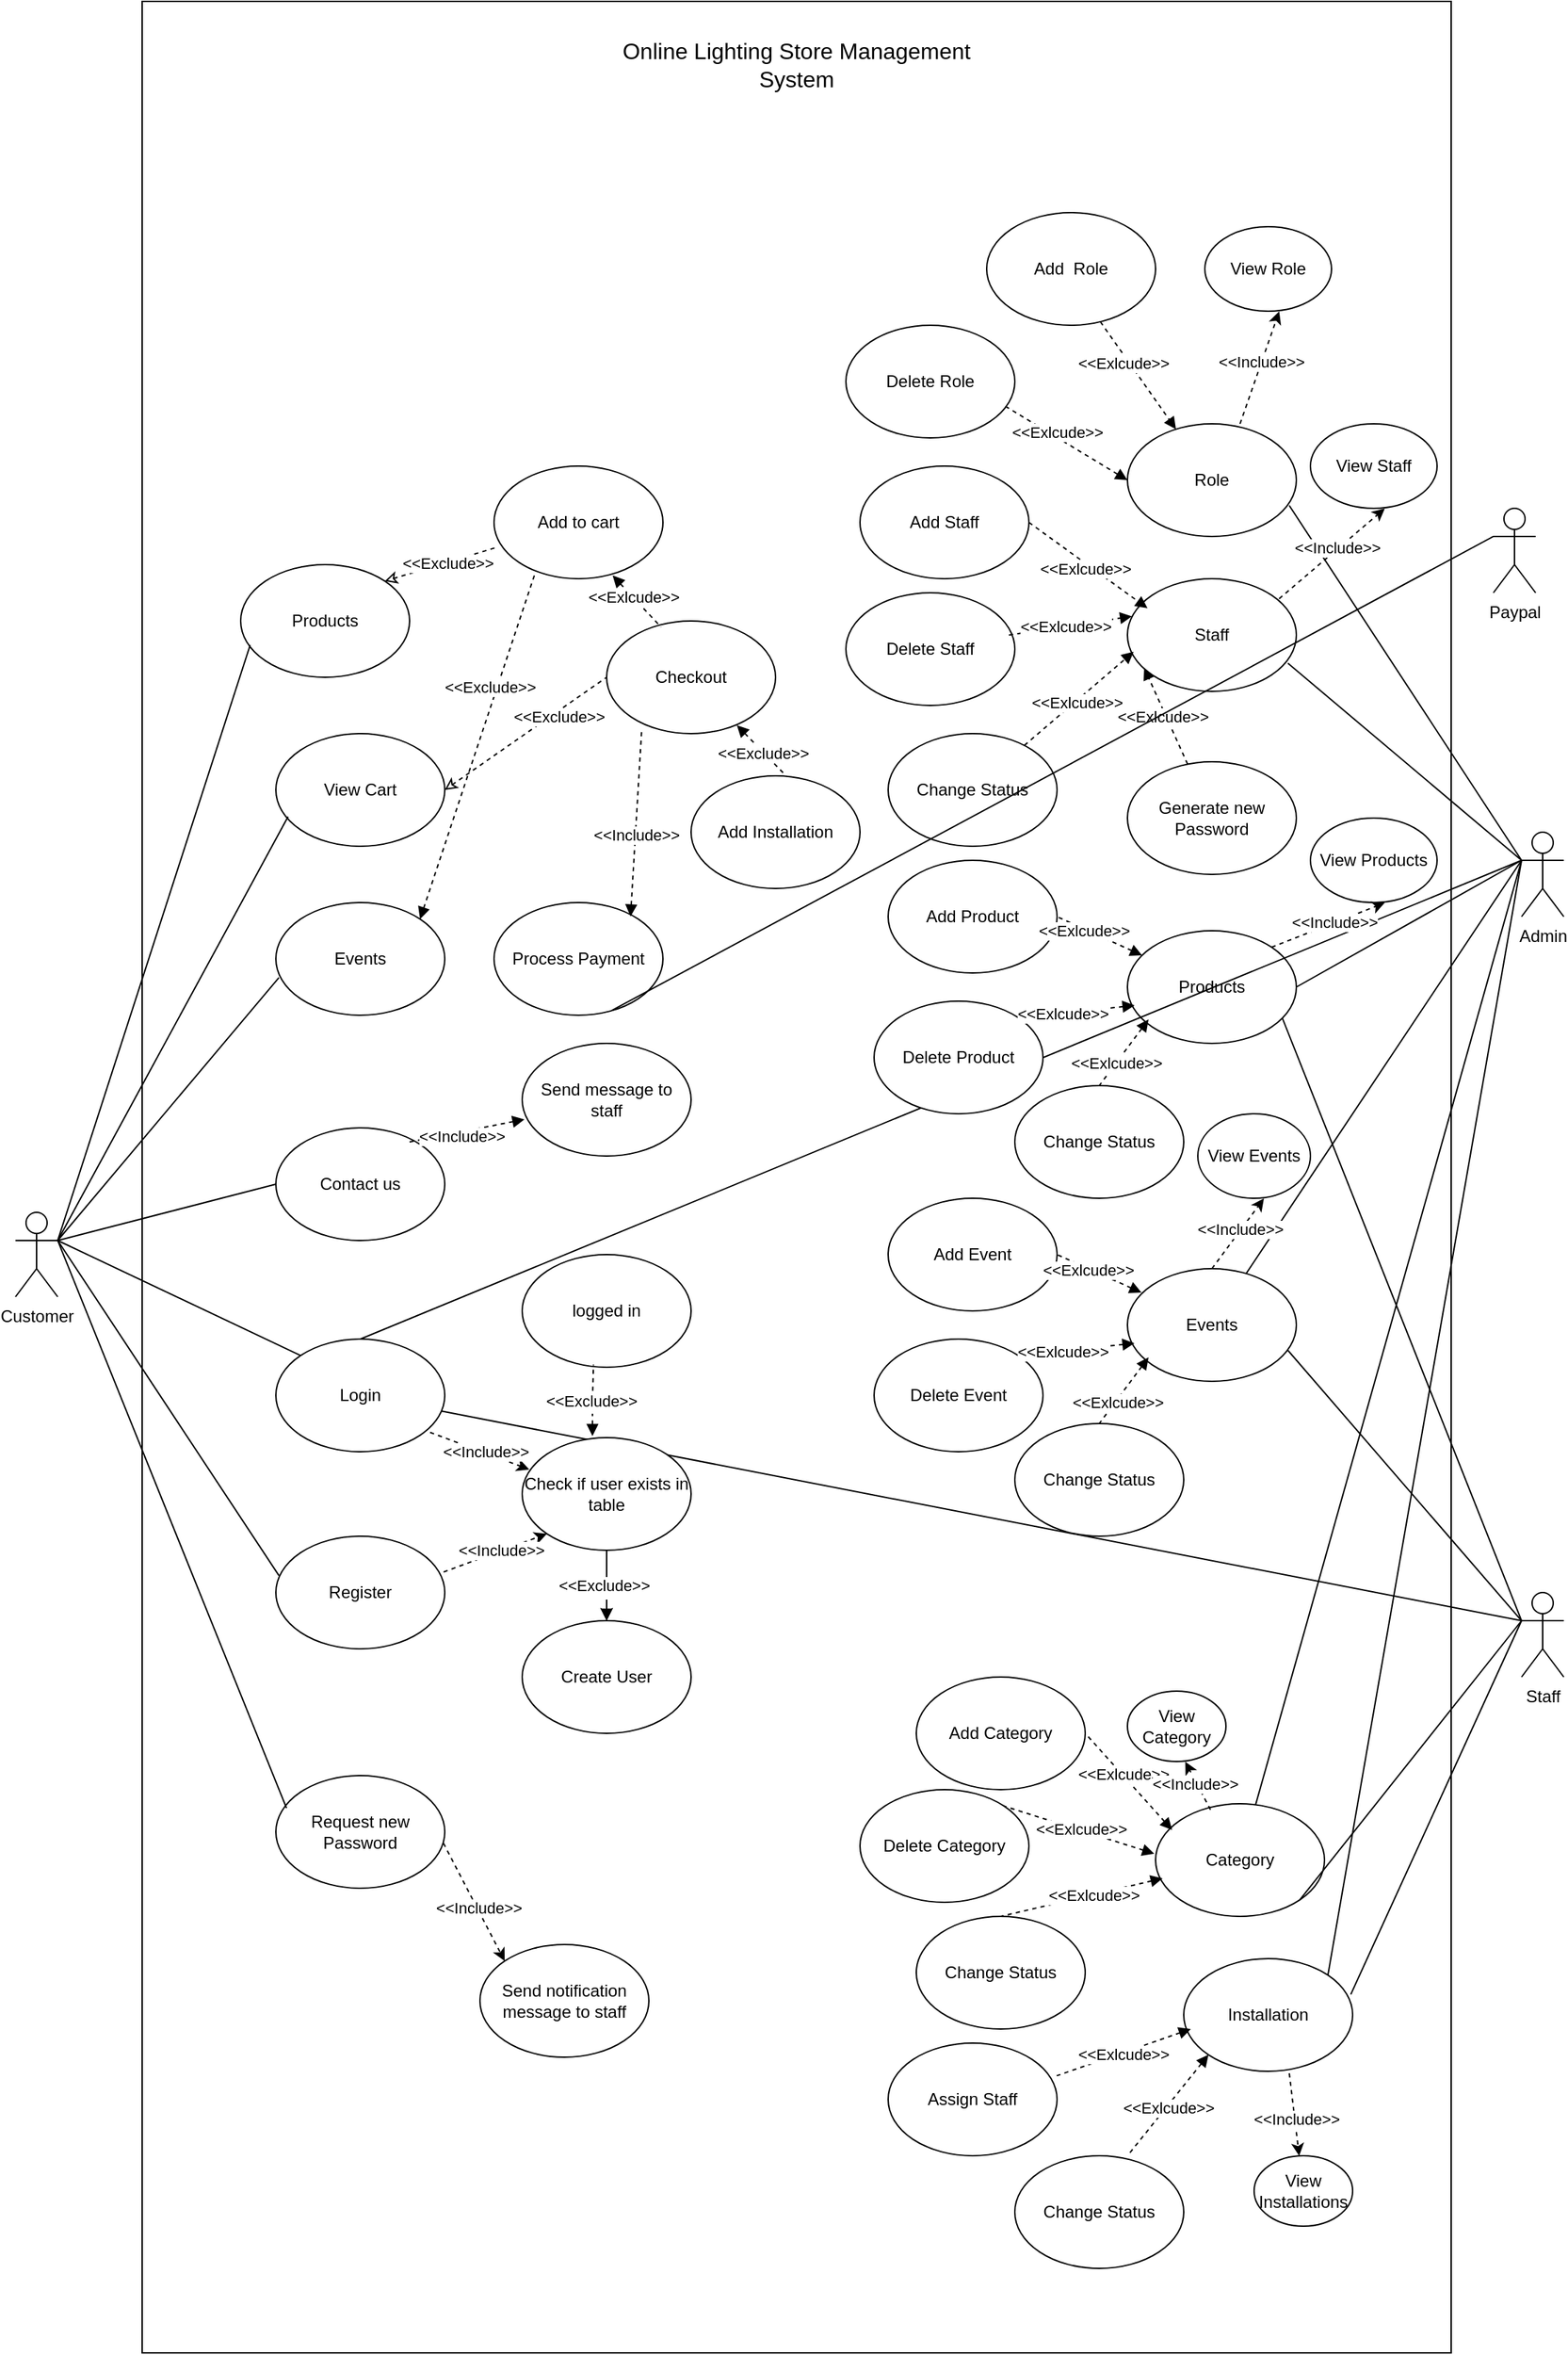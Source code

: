 <mxfile version="26.0.9">
  <diagram name="Page-1" id="SfjmtHaOC9qWCrIl46TG">
    <mxGraphModel dx="1114" dy="1756" grid="1" gridSize="10" guides="1" tooltips="1" connect="1" arrows="1" fold="1" page="1" pageScale="1" pageWidth="850" pageHeight="1100" math="0" shadow="0">
      <root>
        <mxCell id="0" />
        <mxCell id="1" parent="0" />
        <mxCell id="EaQIPjLnnVBoS1trzQhL-91" value="" style="rounded=0;whiteSpace=wrap;html=1;" parent="1" vertex="1">
          <mxGeometry x="210" y="-630" width="930" height="1670" as="geometry" />
        </mxCell>
        <mxCell id="EaQIPjLnnVBoS1trzQhL-1" value="Customer" style="shape=umlActor;verticalLabelPosition=bottom;verticalAlign=top;html=1;outlineConnect=0;" parent="1" vertex="1">
          <mxGeometry x="120" y="230" width="30" height="60" as="geometry" />
        </mxCell>
        <mxCell id="EaQIPjLnnVBoS1trzQhL-4" value="Admin" style="shape=umlActor;verticalLabelPosition=bottom;verticalAlign=top;html=1;outlineConnect=0;" parent="1" vertex="1">
          <mxGeometry x="1190" y="-40" width="30" height="60" as="geometry" />
        </mxCell>
        <mxCell id="EaQIPjLnnVBoS1trzQhL-5" value="Staff" style="shape=umlActor;verticalLabelPosition=bottom;verticalAlign=top;html=1;outlineConnect=0;" parent="1" vertex="1">
          <mxGeometry x="1190" y="500" width="30" height="60" as="geometry" />
        </mxCell>
        <mxCell id="EaQIPjLnnVBoS1trzQhL-6" value="Products" style="ellipse;whiteSpace=wrap;html=1;" parent="1" vertex="1">
          <mxGeometry x="280" y="-230" width="120" height="80" as="geometry" />
        </mxCell>
        <mxCell id="EaQIPjLnnVBoS1trzQhL-7" value="Events" style="ellipse;whiteSpace=wrap;html=1;" parent="1" vertex="1">
          <mxGeometry x="305" y="10" width="120" height="80" as="geometry" />
        </mxCell>
        <mxCell id="EaQIPjLnnVBoS1trzQhL-8" value="Contact us" style="ellipse;whiteSpace=wrap;html=1;" parent="1" vertex="1">
          <mxGeometry x="305" y="170" width="120" height="80" as="geometry" />
        </mxCell>
        <mxCell id="EaQIPjLnnVBoS1trzQhL-9" value="Login" style="ellipse;whiteSpace=wrap;html=1;" parent="1" vertex="1">
          <mxGeometry x="305" y="320" width="120" height="80" as="geometry" />
        </mxCell>
        <mxCell id="EaQIPjLnnVBoS1trzQhL-10" value="Register" style="ellipse;whiteSpace=wrap;html=1;" parent="1" vertex="1">
          <mxGeometry x="305" y="460" width="120" height="80" as="geometry" />
        </mxCell>
        <mxCell id="EaQIPjLnnVBoS1trzQhL-11" value="Request new Password" style="ellipse;whiteSpace=wrap;html=1;" parent="1" vertex="1">
          <mxGeometry x="305" y="630" width="120" height="80" as="geometry" />
        </mxCell>
        <mxCell id="EaQIPjLnnVBoS1trzQhL-13" value="" style="endArrow=none;html=1;rounded=0;entryX=0.056;entryY=0.714;entryDx=0;entryDy=0;entryPerimeter=0;startFill=0;" parent="1" target="EaQIPjLnnVBoS1trzQhL-6" edge="1">
          <mxGeometry width="50" height="50" relative="1" as="geometry">
            <mxPoint x="150" y="250" as="sourcePoint" />
            <mxPoint x="200" y="200" as="targetPoint" />
          </mxGeometry>
        </mxCell>
        <mxCell id="EaQIPjLnnVBoS1trzQhL-14" value="" style="endArrow=none;html=1;rounded=0;entryX=0.018;entryY=0.666;entryDx=0;entryDy=0;entryPerimeter=0;startFill=0;" parent="1" target="EaQIPjLnnVBoS1trzQhL-7" edge="1">
          <mxGeometry width="50" height="50" relative="1" as="geometry">
            <mxPoint x="150" y="250" as="sourcePoint" />
            <mxPoint x="307" y="47" as="targetPoint" />
          </mxGeometry>
        </mxCell>
        <mxCell id="EaQIPjLnnVBoS1trzQhL-15" value="" style="endArrow=none;html=1;rounded=0;entryX=0;entryY=0.5;entryDx=0;entryDy=0;startFill=0;" parent="1" target="EaQIPjLnnVBoS1trzQhL-8" edge="1">
          <mxGeometry width="50" height="50" relative="1" as="geometry">
            <mxPoint x="150" y="250" as="sourcePoint" />
            <mxPoint x="302" y="153" as="targetPoint" />
          </mxGeometry>
        </mxCell>
        <mxCell id="EaQIPjLnnVBoS1trzQhL-16" value="" style="endArrow=none;html=1;rounded=0;entryX=0;entryY=0;entryDx=0;entryDy=0;startFill=0;" parent="1" target="EaQIPjLnnVBoS1trzQhL-9" edge="1">
          <mxGeometry width="50" height="50" relative="1" as="geometry">
            <mxPoint x="150" y="250" as="sourcePoint" />
            <mxPoint x="300" y="250" as="targetPoint" />
          </mxGeometry>
        </mxCell>
        <mxCell id="EaQIPjLnnVBoS1trzQhL-17" value="" style="endArrow=none;html=1;rounded=0;entryX=0.018;entryY=0.349;entryDx=0;entryDy=0;startFill=0;entryPerimeter=0;" parent="1" target="EaQIPjLnnVBoS1trzQhL-10" edge="1">
          <mxGeometry width="50" height="50" relative="1" as="geometry">
            <mxPoint x="150" y="250" as="sourcePoint" />
            <mxPoint x="318" y="332" as="targetPoint" />
          </mxGeometry>
        </mxCell>
        <mxCell id="EaQIPjLnnVBoS1trzQhL-18" value="" style="endArrow=none;html=1;rounded=0;entryX=0.063;entryY=0.289;entryDx=0;entryDy=0;startFill=0;entryPerimeter=0;exitX=1;exitY=0.333;exitDx=0;exitDy=0;exitPerimeter=0;" parent="1" source="EaQIPjLnnVBoS1trzQhL-1" target="EaQIPjLnnVBoS1trzQhL-11" edge="1">
          <mxGeometry width="50" height="50" relative="1" as="geometry">
            <mxPoint x="160" y="260" as="sourcePoint" />
            <mxPoint x="302" y="458" as="targetPoint" />
          </mxGeometry>
        </mxCell>
        <mxCell id="EaQIPjLnnVBoS1trzQhL-19" value="Events" style="ellipse;whiteSpace=wrap;html=1;" parent="1" vertex="1">
          <mxGeometry x="910" y="270" width="120" height="80" as="geometry" />
        </mxCell>
        <mxCell id="EaQIPjLnnVBoS1trzQhL-21" value="Products" style="ellipse;whiteSpace=wrap;html=1;" parent="1" vertex="1">
          <mxGeometry x="910" y="30" width="120" height="80" as="geometry" />
        </mxCell>
        <mxCell id="EaQIPjLnnVBoS1trzQhL-23" value="Category" style="ellipse;whiteSpace=wrap;html=1;" parent="1" vertex="1">
          <mxGeometry x="930" y="650" width="120" height="80" as="geometry" />
        </mxCell>
        <mxCell id="EaQIPjLnnVBoS1trzQhL-24" value="Staff" style="ellipse;whiteSpace=wrap;html=1;" parent="1" vertex="1">
          <mxGeometry x="910" y="-220" width="120" height="80" as="geometry" />
        </mxCell>
        <mxCell id="EaQIPjLnnVBoS1trzQhL-25" value="Role" style="ellipse;whiteSpace=wrap;html=1;" parent="1" vertex="1">
          <mxGeometry x="910" y="-330" width="120" height="80" as="geometry" />
        </mxCell>
        <mxCell id="EaQIPjLnnVBoS1trzQhL-26" value="Installation" style="ellipse;whiteSpace=wrap;html=1;" parent="1" vertex="1">
          <mxGeometry x="950" y="760" width="120" height="80" as="geometry" />
        </mxCell>
        <mxCell id="EaQIPjLnnVBoS1trzQhL-28" value="" style="endArrow=none;html=1;rounded=0;exitX=0;exitY=0.333;exitDx=0;exitDy=0;exitPerimeter=0;entryX=0.989;entryY=0.318;entryDx=0;entryDy=0;entryPerimeter=0;" parent="1" source="EaQIPjLnnVBoS1trzQhL-5" target="EaQIPjLnnVBoS1trzQhL-26" edge="1">
          <mxGeometry width="50" height="50" relative="1" as="geometry">
            <mxPoint x="1170" y="500" as="sourcePoint" />
            <mxPoint x="1220" y="450" as="targetPoint" />
          </mxGeometry>
        </mxCell>
        <mxCell id="EaQIPjLnnVBoS1trzQhL-30" value="" style="endArrow=none;html=1;rounded=0;exitX=1;exitY=1;exitDx=0;exitDy=0;" parent="1" source="EaQIPjLnnVBoS1trzQhL-23" edge="1">
          <mxGeometry width="50" height="50" relative="1" as="geometry">
            <mxPoint x="1120" y="480" as="sourcePoint" />
            <mxPoint x="1190" y="520" as="targetPoint" />
          </mxGeometry>
        </mxCell>
        <mxCell id="EaQIPjLnnVBoS1trzQhL-31" value="" style="endArrow=none;html=1;rounded=0;" parent="1" source="EaQIPjLnnVBoS1trzQhL-9" edge="1">
          <mxGeometry width="50" height="50" relative="1" as="geometry">
            <mxPoint x="965.16" y="563.2" as="sourcePoint" />
            <mxPoint x="1190" y="520" as="targetPoint" />
          </mxGeometry>
        </mxCell>
        <mxCell id="EaQIPjLnnVBoS1trzQhL-32" value="" style="endArrow=none;html=1;rounded=0;exitX=0.95;exitY=0.725;exitDx=0;exitDy=0;exitPerimeter=0;" parent="1" source="EaQIPjLnnVBoS1trzQhL-19" edge="1">
          <mxGeometry width="50" height="50" relative="1" as="geometry">
            <mxPoint x="1015" y="233" as="sourcePoint" />
            <mxPoint x="1190" y="520" as="targetPoint" />
          </mxGeometry>
        </mxCell>
        <mxCell id="EaQIPjLnnVBoS1trzQhL-33" value="" style="endArrow=none;html=1;rounded=0;exitX=0.917;exitY=0.775;exitDx=0;exitDy=0;exitPerimeter=0;" parent="1" source="EaQIPjLnnVBoS1trzQhL-21" edge="1">
          <mxGeometry width="50" height="50" relative="1" as="geometry">
            <mxPoint x="1034" y="88" as="sourcePoint" />
            <mxPoint x="1190" y="520" as="targetPoint" />
          </mxGeometry>
        </mxCell>
        <mxCell id="EaQIPjLnnVBoS1trzQhL-35" value="" style="endArrow=none;html=1;rounded=0;exitX=0;exitY=0.333;exitDx=0;exitDy=0;exitPerimeter=0;entryX=0.95;entryY=0.75;entryDx=0;entryDy=0;entryPerimeter=0;" parent="1" source="EaQIPjLnnVBoS1trzQhL-4" target="EaQIPjLnnVBoS1trzQhL-24" edge="1">
          <mxGeometry width="50" height="50" relative="1" as="geometry">
            <mxPoint x="1150" y="-10" as="sourcePoint" />
            <mxPoint x="1200" y="-60" as="targetPoint" />
          </mxGeometry>
        </mxCell>
        <mxCell id="EaQIPjLnnVBoS1trzQhL-36" value="" style="endArrow=none;html=1;rounded=0;exitX=0;exitY=0.333;exitDx=0;exitDy=0;exitPerimeter=0;entryX=0.958;entryY=0.725;entryDx=0;entryDy=0;entryPerimeter=0;" parent="1" source="EaQIPjLnnVBoS1trzQhL-4" target="EaQIPjLnnVBoS1trzQhL-25" edge="1">
          <mxGeometry width="50" height="50" relative="1" as="geometry">
            <mxPoint x="1200" y="-10" as="sourcePoint" />
            <mxPoint x="1034" y="-150" as="targetPoint" />
          </mxGeometry>
        </mxCell>
        <mxCell id="EaQIPjLnnVBoS1trzQhL-37" value="" style="endArrow=none;html=1;rounded=0;entryX=1;entryY=0.5;entryDx=0;entryDy=0;" parent="1" target="EaQIPjLnnVBoS1trzQhL-21" edge="1">
          <mxGeometry width="50" height="50" relative="1" as="geometry">
            <mxPoint x="1190" y="-20" as="sourcePoint" />
            <mxPoint x="1034" y="-150" as="targetPoint" />
          </mxGeometry>
        </mxCell>
        <mxCell id="EaQIPjLnnVBoS1trzQhL-38" value="" style="endArrow=none;html=1;rounded=0;" parent="1" target="EaQIPjLnnVBoS1trzQhL-19" edge="1">
          <mxGeometry width="50" height="50" relative="1" as="geometry">
            <mxPoint x="1190" y="-20" as="sourcePoint" />
            <mxPoint x="1040" y="-60" as="targetPoint" />
          </mxGeometry>
        </mxCell>
        <mxCell id="EaQIPjLnnVBoS1trzQhL-39" value="" style="endArrow=none;html=1;rounded=0;entryX=0.5;entryY=0;entryDx=0;entryDy=0;" parent="1" target="EaQIPjLnnVBoS1trzQhL-9" edge="1">
          <mxGeometry width="50" height="50" relative="1" as="geometry">
            <mxPoint x="1190" y="-20" as="sourcePoint" />
            <mxPoint x="948.035" y="491.85" as="targetPoint" />
          </mxGeometry>
        </mxCell>
        <mxCell id="EaQIPjLnnVBoS1trzQhL-40" value="" style="endArrow=none;html=1;rounded=0;exitX=0;exitY=0.333;exitDx=0;exitDy=0;exitPerimeter=0;" parent="1" source="EaQIPjLnnVBoS1trzQhL-4" target="EaQIPjLnnVBoS1trzQhL-23" edge="1">
          <mxGeometry width="50" height="50" relative="1" as="geometry">
            <mxPoint x="1200" y="-10" as="sourcePoint" />
            <mxPoint x="1014" y="167" as="targetPoint" />
          </mxGeometry>
        </mxCell>
        <mxCell id="EaQIPjLnnVBoS1trzQhL-41" value="" style="endArrow=none;html=1;rounded=0;entryX=1;entryY=0;entryDx=0;entryDy=0;" parent="1" target="EaQIPjLnnVBoS1trzQhL-26" edge="1">
          <mxGeometry width="50" height="50" relative="1" as="geometry">
            <mxPoint x="1190" y="-20" as="sourcePoint" />
            <mxPoint x="1004" y="283" as="targetPoint" />
          </mxGeometry>
        </mxCell>
        <mxCell id="EaQIPjLnnVBoS1trzQhL-42" value="View Cart" style="ellipse;whiteSpace=wrap;html=1;" parent="1" vertex="1">
          <mxGeometry x="305" y="-110" width="120" height="80" as="geometry" />
        </mxCell>
        <mxCell id="EaQIPjLnnVBoS1trzQhL-43" value="Process Payment" style="ellipse;whiteSpace=wrap;html=1;" parent="1" vertex="1">
          <mxGeometry x="460" y="10" width="120" height="80" as="geometry" />
        </mxCell>
        <mxCell id="EaQIPjLnnVBoS1trzQhL-44" value="Add to cart" style="ellipse;whiteSpace=wrap;html=1;" parent="1" vertex="1">
          <mxGeometry x="460" y="-300" width="120" height="80" as="geometry" />
        </mxCell>
        <mxCell id="EaQIPjLnnVBoS1trzQhL-46" value="" style="endArrow=none;dashed=1;html=1;rounded=0;entryX=0;entryY=0.5;entryDx=0;entryDy=0;exitX=1;exitY=0.5;exitDx=0;exitDy=0;startArrow=classic;startFill=0;" parent="1" source="EaQIPjLnnVBoS1trzQhL-42" target="EaQIPjLnnVBoS1trzQhL-85" edge="1">
          <mxGeometry width="50" height="50" relative="1" as="geometry">
            <mxPoint x="610" y="-50" as="sourcePoint" />
            <mxPoint x="660" y="-100" as="targetPoint" />
          </mxGeometry>
        </mxCell>
        <mxCell id="EaQIPjLnnVBoS1trzQhL-96" value="&amp;lt;&amp;lt;Exclude&amp;gt;&amp;gt;" style="edgeLabel;html=1;align=center;verticalAlign=middle;resizable=0;points=[];" parent="EaQIPjLnnVBoS1trzQhL-46" vertex="1" connectable="0">
          <mxGeometry x="0.374" y="-3" relative="1" as="geometry">
            <mxPoint as="offset" />
          </mxGeometry>
        </mxCell>
        <mxCell id="EaQIPjLnnVBoS1trzQhL-47" value="" style="endArrow=none;dashed=1;html=1;rounded=0;entryX=0.017;entryY=0.721;entryDx=0;entryDy=0;entryPerimeter=0;startArrow=classic;startFill=0;exitX=1;exitY=0;exitDx=0;exitDy=0;" parent="1" source="EaQIPjLnnVBoS1trzQhL-6" target="EaQIPjLnnVBoS1trzQhL-44" edge="1">
          <mxGeometry width="50" height="50" relative="1" as="geometry">
            <mxPoint x="420" y="-190.24" as="sourcePoint" />
            <mxPoint x="490" y="-190" as="targetPoint" />
          </mxGeometry>
        </mxCell>
        <mxCell id="EaQIPjLnnVBoS1trzQhL-95" value="&amp;lt;&amp;lt;Exclude&amp;gt;&amp;gt;" style="edgeLabel;html=1;align=center;verticalAlign=middle;resizable=0;points=[];" parent="EaQIPjLnnVBoS1trzQhL-47" vertex="1" connectable="0">
          <mxGeometry x="0.103" y="-1" relative="1" as="geometry">
            <mxPoint y="-1" as="offset" />
          </mxGeometry>
        </mxCell>
        <mxCell id="EaQIPjLnnVBoS1trzQhL-48" value="" style="endArrow=none;dashed=1;html=1;rounded=0;exitX=1;exitY=0;exitDx=0;exitDy=0;entryX=0.246;entryY=0.938;entryDx=0;entryDy=0;entryPerimeter=0;startArrow=block;startFill=1;" parent="1" source="EaQIPjLnnVBoS1trzQhL-7" target="EaQIPjLnnVBoS1trzQhL-44" edge="1">
          <mxGeometry width="50" height="50" relative="1" as="geometry">
            <mxPoint x="430" y="-180.24" as="sourcePoint" />
            <mxPoint x="500" y="-180" as="targetPoint" />
          </mxGeometry>
        </mxCell>
        <mxCell id="EaQIPjLnnVBoS1trzQhL-97" value="&amp;lt;&amp;lt;Exclude&amp;gt;&amp;gt;" style="edgeLabel;html=1;align=center;verticalAlign=middle;resizable=0;points=[];" parent="EaQIPjLnnVBoS1trzQhL-48" vertex="1" connectable="0">
          <mxGeometry x="0.327" y="4" relative="1" as="geometry">
            <mxPoint x="-1" as="offset" />
          </mxGeometry>
        </mxCell>
        <mxCell id="EaQIPjLnnVBoS1trzQhL-49" value="" style="endArrow=none;html=1;rounded=0;entryX=0.072;entryY=0.738;entryDx=0;entryDy=0;entryPerimeter=0;" parent="1" target="EaQIPjLnnVBoS1trzQhL-42" edge="1">
          <mxGeometry width="50" height="50" relative="1" as="geometry">
            <mxPoint x="150" y="250" as="sourcePoint" />
            <mxPoint x="160" y="130" as="targetPoint" />
          </mxGeometry>
        </mxCell>
        <mxCell id="EaQIPjLnnVBoS1trzQhL-50" value="Add&amp;nbsp; Role" style="ellipse;whiteSpace=wrap;html=1;" parent="1" vertex="1">
          <mxGeometry x="810" y="-480" width="120" height="80" as="geometry" />
        </mxCell>
        <mxCell id="EaQIPjLnnVBoS1trzQhL-51" value="Delete Role" style="ellipse;whiteSpace=wrap;html=1;" parent="1" vertex="1">
          <mxGeometry x="710" y="-400" width="120" height="80" as="geometry" />
        </mxCell>
        <mxCell id="EaQIPjLnnVBoS1trzQhL-52" value="" style="endArrow=block;dashed=1;html=1;rounded=0;exitX=0.944;exitY=0.719;exitDx=0;exitDy=0;exitPerimeter=0;endFill=1;" parent="1" source="EaQIPjLnnVBoS1trzQhL-51" edge="1">
          <mxGeometry width="50" height="50" relative="1" as="geometry">
            <mxPoint x="860" y="-240" as="sourcePoint" />
            <mxPoint x="910" y="-290" as="targetPoint" />
          </mxGeometry>
        </mxCell>
        <mxCell id="EaQIPjLnnVBoS1trzQhL-104" value="Text" style="edgeLabel;html=1;align=center;verticalAlign=middle;resizable=0;points=[];" parent="EaQIPjLnnVBoS1trzQhL-52" vertex="1" connectable="0">
          <mxGeometry x="-0.315" y="-1" relative="1" as="geometry">
            <mxPoint as="offset" />
          </mxGeometry>
        </mxCell>
        <mxCell id="EaQIPjLnnVBoS1trzQhL-105" value="&amp;lt;&amp;lt;Exlcude&amp;gt;&amp;gt;" style="edgeLabel;html=1;align=center;verticalAlign=middle;resizable=0;points=[];" parent="EaQIPjLnnVBoS1trzQhL-52" vertex="1" connectable="0">
          <mxGeometry x="-0.196" y="3" relative="1" as="geometry">
            <mxPoint as="offset" />
          </mxGeometry>
        </mxCell>
        <mxCell id="EaQIPjLnnVBoS1trzQhL-53" value="" style="endArrow=block;dashed=1;html=1;rounded=0;exitX=0.673;exitY=0.969;exitDx=0;exitDy=0;exitPerimeter=0;endFill=1;" parent="1" source="EaQIPjLnnVBoS1trzQhL-50" target="EaQIPjLnnVBoS1trzQhL-25" edge="1">
          <mxGeometry width="50" height="50" relative="1" as="geometry">
            <mxPoint x="833" y="-332" as="sourcePoint" />
            <mxPoint x="920" y="-280" as="targetPoint" />
          </mxGeometry>
        </mxCell>
        <mxCell id="EaQIPjLnnVBoS1trzQhL-103" value="&amp;lt;&amp;lt;Exlcude&amp;gt;&amp;gt;" style="edgeLabel;html=1;align=center;verticalAlign=middle;resizable=0;points=[];" parent="EaQIPjLnnVBoS1trzQhL-53" vertex="1" connectable="0">
          <mxGeometry x="-0.29" y="-4" relative="1" as="geometry">
            <mxPoint as="offset" />
          </mxGeometry>
        </mxCell>
        <mxCell id="EaQIPjLnnVBoS1trzQhL-54" value="Delete Staff" style="ellipse;whiteSpace=wrap;html=1;" parent="1" vertex="1">
          <mxGeometry x="710" y="-210" width="120" height="80" as="geometry" />
        </mxCell>
        <mxCell id="EaQIPjLnnVBoS1trzQhL-55" value="Add Staff" style="ellipse;whiteSpace=wrap;html=1;" parent="1" vertex="1">
          <mxGeometry x="720" y="-300" width="120" height="80" as="geometry" />
        </mxCell>
        <mxCell id="EaQIPjLnnVBoS1trzQhL-56" value="Change Status" style="ellipse;whiteSpace=wrap;html=1;" parent="1" vertex="1">
          <mxGeometry x="740" y="-110" width="120" height="80" as="geometry" />
        </mxCell>
        <mxCell id="EaQIPjLnnVBoS1trzQhL-57" value="Generate new Password" style="ellipse;whiteSpace=wrap;html=1;" parent="1" vertex="1">
          <mxGeometry x="910" y="-90" width="120" height="80" as="geometry" />
        </mxCell>
        <mxCell id="EaQIPjLnnVBoS1trzQhL-58" value="" style="endArrow=block;dashed=1;html=1;rounded=0;exitX=1;exitY=0.5;exitDx=0;exitDy=0;entryX=0.119;entryY=0.262;entryDx=0;entryDy=0;entryPerimeter=0;endFill=1;" parent="1" source="EaQIPjLnnVBoS1trzQhL-55" target="EaQIPjLnnVBoS1trzQhL-24" edge="1">
          <mxGeometry width="50" height="50" relative="1" as="geometry">
            <mxPoint x="833" y="-332" as="sourcePoint" />
            <mxPoint x="920" y="-280" as="targetPoint" />
          </mxGeometry>
        </mxCell>
        <mxCell id="EaQIPjLnnVBoS1trzQhL-106" value="&amp;lt;&amp;lt;Exlcude&amp;gt;&amp;gt;" style="edgeLabel;html=1;align=center;verticalAlign=middle;resizable=0;points=[];" parent="EaQIPjLnnVBoS1trzQhL-58" vertex="1" connectable="0">
          <mxGeometry x="0.005" y="-3" relative="1" as="geometry">
            <mxPoint x="-1" as="offset" />
          </mxGeometry>
        </mxCell>
        <mxCell id="EaQIPjLnnVBoS1trzQhL-59" value="" style="endArrow=block;dashed=1;html=1;rounded=0;exitX=0.965;exitY=0.375;exitDx=0;exitDy=0;exitPerimeter=0;entryX=0.027;entryY=0.334;entryDx=0;entryDy=0;entryPerimeter=0;endFill=1;" parent="1" source="EaQIPjLnnVBoS1trzQhL-54" target="EaQIPjLnnVBoS1trzQhL-24" edge="1">
          <mxGeometry width="50" height="50" relative="1" as="geometry">
            <mxPoint x="850" y="-250" as="sourcePoint" />
            <mxPoint x="910" y="-200" as="targetPoint" />
          </mxGeometry>
        </mxCell>
        <mxCell id="EaQIPjLnnVBoS1trzQhL-107" value="&amp;lt;&amp;lt;Exlcude&amp;gt;&amp;gt;" style="edgeLabel;html=1;align=center;verticalAlign=middle;resizable=0;points=[];" parent="EaQIPjLnnVBoS1trzQhL-59" vertex="1" connectable="0">
          <mxGeometry x="-0.082" relative="1" as="geometry">
            <mxPoint as="offset" />
          </mxGeometry>
        </mxCell>
        <mxCell id="EaQIPjLnnVBoS1trzQhL-60" value="" style="endArrow=block;dashed=1;html=1;rounded=0;entryX=0.037;entryY=0.648;entryDx=0;entryDy=0;entryPerimeter=0;endFill=1;" parent="1" source="EaQIPjLnnVBoS1trzQhL-56" target="EaQIPjLnnVBoS1trzQhL-24" edge="1">
          <mxGeometry width="50" height="50" relative="1" as="geometry">
            <mxPoint x="846" y="-170" as="sourcePoint" />
            <mxPoint x="923" y="-183" as="targetPoint" />
          </mxGeometry>
        </mxCell>
        <mxCell id="EaQIPjLnnVBoS1trzQhL-108" value="&amp;lt;&amp;lt;Exlcude&amp;gt;&amp;gt;" style="edgeLabel;html=1;align=center;verticalAlign=middle;resizable=0;points=[];" parent="EaQIPjLnnVBoS1trzQhL-60" vertex="1" connectable="0">
          <mxGeometry x="-0.065" y="-1" relative="1" as="geometry">
            <mxPoint as="offset" />
          </mxGeometry>
        </mxCell>
        <mxCell id="EaQIPjLnnVBoS1trzQhL-61" value="" style="endArrow=block;dashed=1;html=1;rounded=0;entryX=0.099;entryY=0.791;entryDx=0;entryDy=0;entryPerimeter=0;startArrow=none;startFill=0;endFill=1;" parent="1" source="EaQIPjLnnVBoS1trzQhL-57" target="EaQIPjLnnVBoS1trzQhL-24" edge="1">
          <mxGeometry width="50" height="50" relative="1" as="geometry">
            <mxPoint x="847" y="-92" as="sourcePoint" />
            <mxPoint x="924" y="-158" as="targetPoint" />
          </mxGeometry>
        </mxCell>
        <mxCell id="EaQIPjLnnVBoS1trzQhL-109" value="&amp;lt;&amp;lt;Exlcude&amp;gt;&amp;gt;" style="edgeLabel;html=1;align=center;verticalAlign=middle;resizable=0;points=[];" parent="EaQIPjLnnVBoS1trzQhL-61" vertex="1" connectable="0">
          <mxGeometry x="0.029" y="2" relative="1" as="geometry">
            <mxPoint as="offset" />
          </mxGeometry>
        </mxCell>
        <mxCell id="EaQIPjLnnVBoS1trzQhL-62" value="Delete Product" style="ellipse;whiteSpace=wrap;html=1;" parent="1" vertex="1">
          <mxGeometry x="730" y="80" width="120" height="80" as="geometry" />
        </mxCell>
        <mxCell id="EaQIPjLnnVBoS1trzQhL-63" value="Add Product" style="ellipse;whiteSpace=wrap;html=1;" parent="1" vertex="1">
          <mxGeometry x="740" y="-20" width="120" height="80" as="geometry" />
        </mxCell>
        <mxCell id="EaQIPjLnnVBoS1trzQhL-64" value="Change Status" style="ellipse;whiteSpace=wrap;html=1;" parent="1" vertex="1">
          <mxGeometry x="830" y="140" width="120" height="80" as="geometry" />
        </mxCell>
        <mxCell id="EaQIPjLnnVBoS1trzQhL-65" value="" style="endArrow=none;dashed=1;html=1;rounded=0;entryX=1;entryY=0.5;entryDx=0;entryDy=0;endFill=1;startFill=1;startArrow=block;" parent="1" source="EaQIPjLnnVBoS1trzQhL-21" target="EaQIPjLnnVBoS1trzQhL-63" edge="1">
          <mxGeometry width="50" height="50" relative="1" as="geometry">
            <mxPoint x="963" y="-78" as="sourcePoint" />
            <mxPoint x="932" y="-147" as="targetPoint" />
          </mxGeometry>
        </mxCell>
        <mxCell id="EaQIPjLnnVBoS1trzQhL-112" value="&amp;lt;&amp;lt;Exlcude&amp;gt;&amp;gt;" style="edgeLabel;html=1;align=center;verticalAlign=middle;resizable=0;points=[];" parent="EaQIPjLnnVBoS1trzQhL-65" vertex="1" connectable="0">
          <mxGeometry x="0.364" y="1" relative="1" as="geometry">
            <mxPoint as="offset" />
          </mxGeometry>
        </mxCell>
        <mxCell id="EaQIPjLnnVBoS1trzQhL-66" value="" style="endArrow=none;dashed=1;html=1;rounded=0;entryX=1;entryY=0;entryDx=0;entryDy=0;exitX=0.042;exitY=0.663;exitDx=0;exitDy=0;exitPerimeter=0;startArrow=block;startFill=1;" parent="1" source="EaQIPjLnnVBoS1trzQhL-21" target="EaQIPjLnnVBoS1trzQhL-62" edge="1">
          <mxGeometry width="50" height="50" relative="1" as="geometry">
            <mxPoint x="930" y="57" as="sourcePoint" />
            <mxPoint x="870" y="30" as="targetPoint" />
          </mxGeometry>
        </mxCell>
        <mxCell id="EaQIPjLnnVBoS1trzQhL-113" value="&amp;lt;&amp;lt;Exlcude&amp;gt;&amp;gt;" style="edgeLabel;html=1;align=center;verticalAlign=middle;resizable=0;points=[];" parent="EaQIPjLnnVBoS1trzQhL-66" vertex="1" connectable="0">
          <mxGeometry x="0.243" relative="1" as="geometry">
            <mxPoint as="offset" />
          </mxGeometry>
        </mxCell>
        <mxCell id="EaQIPjLnnVBoS1trzQhL-67" value="" style="endArrow=none;dashed=1;html=1;rounded=0;entryX=0.5;entryY=0;entryDx=0;entryDy=0;exitX=0.042;exitY=0.663;exitDx=0;exitDy=0;exitPerimeter=0;startArrow=block;startFill=1;" parent="1" target="EaQIPjLnnVBoS1trzQhL-64" edge="1">
          <mxGeometry width="50" height="50" relative="1" as="geometry">
            <mxPoint x="925" y="93" as="sourcePoint" />
            <mxPoint x="842" y="102" as="targetPoint" />
          </mxGeometry>
        </mxCell>
        <mxCell id="EaQIPjLnnVBoS1trzQhL-114" value="&amp;lt;&amp;lt;Exlcude&amp;gt;&amp;gt;" style="edgeLabel;html=1;align=center;verticalAlign=middle;resizable=0;points=[];" parent="EaQIPjLnnVBoS1trzQhL-67" vertex="1" connectable="0">
          <mxGeometry x="0.321" relative="1" as="geometry">
            <mxPoint as="offset" />
          </mxGeometry>
        </mxCell>
        <mxCell id="EaQIPjLnnVBoS1trzQhL-68" value="Delete Event" style="ellipse;whiteSpace=wrap;html=1;" parent="1" vertex="1">
          <mxGeometry x="730" y="320" width="120" height="80" as="geometry" />
        </mxCell>
        <mxCell id="EaQIPjLnnVBoS1trzQhL-69" value="Add Event" style="ellipse;whiteSpace=wrap;html=1;" parent="1" vertex="1">
          <mxGeometry x="740" y="220" width="120" height="80" as="geometry" />
        </mxCell>
        <mxCell id="EaQIPjLnnVBoS1trzQhL-70" value="Change Status" style="ellipse;whiteSpace=wrap;html=1;" parent="1" vertex="1">
          <mxGeometry x="830" y="380" width="120" height="80" as="geometry" />
        </mxCell>
        <mxCell id="EaQIPjLnnVBoS1trzQhL-71" value="" style="endArrow=none;dashed=1;html=1;rounded=0;entryX=1;entryY=0.5;entryDx=0;entryDy=0;startArrow=block;startFill=1;" parent="1" target="EaQIPjLnnVBoS1trzQhL-69" edge="1">
          <mxGeometry width="50" height="50" relative="1" as="geometry">
            <mxPoint x="920" y="287" as="sourcePoint" />
            <mxPoint x="932" y="93" as="targetPoint" />
          </mxGeometry>
        </mxCell>
        <mxCell id="EaQIPjLnnVBoS1trzQhL-115" value="&amp;lt;&amp;lt;Exlcude&amp;gt;&amp;gt;" style="edgeLabel;html=1;align=center;verticalAlign=middle;resizable=0;points=[];" parent="EaQIPjLnnVBoS1trzQhL-71" vertex="1" connectable="0">
          <mxGeometry x="0.246" y="1" relative="1" as="geometry">
            <mxPoint as="offset" />
          </mxGeometry>
        </mxCell>
        <mxCell id="EaQIPjLnnVBoS1trzQhL-72" value="" style="endArrow=none;dashed=1;html=1;rounded=0;entryX=1;entryY=0;entryDx=0;entryDy=0;exitX=0.042;exitY=0.663;exitDx=0;exitDy=0;exitPerimeter=0;startArrow=block;startFill=1;" parent="1" target="EaQIPjLnnVBoS1trzQhL-68" edge="1">
          <mxGeometry width="50" height="50" relative="1" as="geometry">
            <mxPoint x="915" y="323" as="sourcePoint" />
            <mxPoint x="870" y="270" as="targetPoint" />
          </mxGeometry>
        </mxCell>
        <mxCell id="EaQIPjLnnVBoS1trzQhL-116" value="&amp;lt;&amp;lt;Exlcude&amp;gt;&amp;gt;" style="edgeLabel;html=1;align=center;verticalAlign=middle;resizable=0;points=[];" parent="EaQIPjLnnVBoS1trzQhL-72" vertex="1" connectable="0">
          <mxGeometry x="0.243" relative="1" as="geometry">
            <mxPoint as="offset" />
          </mxGeometry>
        </mxCell>
        <mxCell id="EaQIPjLnnVBoS1trzQhL-73" value="" style="endArrow=none;dashed=1;html=1;rounded=0;entryX=0.5;entryY=0;entryDx=0;entryDy=0;exitX=0.042;exitY=0.663;exitDx=0;exitDy=0;exitPerimeter=0;startArrow=block;startFill=1;" parent="1" target="EaQIPjLnnVBoS1trzQhL-70" edge="1">
          <mxGeometry width="50" height="50" relative="1" as="geometry">
            <mxPoint x="925" y="333" as="sourcePoint" />
            <mxPoint x="842" y="342" as="targetPoint" />
          </mxGeometry>
        </mxCell>
        <mxCell id="EaQIPjLnnVBoS1trzQhL-117" value="&amp;lt;&amp;lt;Exlcude&amp;gt;&amp;gt;" style="edgeLabel;html=1;align=center;verticalAlign=middle;resizable=0;points=[];" parent="EaQIPjLnnVBoS1trzQhL-73" vertex="1" connectable="0">
          <mxGeometry x="0.311" y="1" relative="1" as="geometry">
            <mxPoint as="offset" />
          </mxGeometry>
        </mxCell>
        <mxCell id="EaQIPjLnnVBoS1trzQhL-74" value="Delete Category" style="ellipse;whiteSpace=wrap;html=1;" parent="1" vertex="1">
          <mxGeometry x="720" y="640" width="120" height="80" as="geometry" />
        </mxCell>
        <mxCell id="EaQIPjLnnVBoS1trzQhL-75" value="Add Category" style="ellipse;whiteSpace=wrap;html=1;" parent="1" vertex="1">
          <mxGeometry x="760" y="560" width="120" height="80" as="geometry" />
        </mxCell>
        <mxCell id="EaQIPjLnnVBoS1trzQhL-76" value="Change Status" style="ellipse;whiteSpace=wrap;html=1;" parent="1" vertex="1">
          <mxGeometry x="760" y="730" width="120" height="80" as="geometry" />
        </mxCell>
        <mxCell id="EaQIPjLnnVBoS1trzQhL-77" value="" style="endArrow=none;dashed=1;html=1;rounded=0;entryX=1;entryY=0.5;entryDx=0;entryDy=0;startArrow=block;startFill=1;exitX=0.098;exitY=0.233;exitDx=0;exitDy=0;exitPerimeter=0;" parent="1" source="EaQIPjLnnVBoS1trzQhL-23" target="EaQIPjLnnVBoS1trzQhL-75" edge="1">
          <mxGeometry width="50" height="50" relative="1" as="geometry">
            <mxPoint x="930" y="657" as="sourcePoint" />
            <mxPoint x="942" y="463" as="targetPoint" />
          </mxGeometry>
        </mxCell>
        <mxCell id="EaQIPjLnnVBoS1trzQhL-118" value="&amp;lt;&amp;lt;Exlcude&amp;gt;&amp;gt;" style="edgeLabel;html=1;align=center;verticalAlign=middle;resizable=0;points=[];" parent="EaQIPjLnnVBoS1trzQhL-77" vertex="1" connectable="0">
          <mxGeometry x="0.15" y="-1" relative="1" as="geometry">
            <mxPoint as="offset" />
          </mxGeometry>
        </mxCell>
        <mxCell id="EaQIPjLnnVBoS1trzQhL-78" value="" style="endArrow=none;dashed=1;html=1;rounded=0;entryX=1;entryY=0;entryDx=0;entryDy=0;exitX=-0.008;exitY=0.443;exitDx=0;exitDy=0;exitPerimeter=0;startArrow=block;startFill=1;" parent="1" source="EaQIPjLnnVBoS1trzQhL-23" target="EaQIPjLnnVBoS1trzQhL-74" edge="1">
          <mxGeometry width="50" height="50" relative="1" as="geometry">
            <mxPoint x="925" y="693" as="sourcePoint" />
            <mxPoint x="880" y="640" as="targetPoint" />
          </mxGeometry>
        </mxCell>
        <mxCell id="EaQIPjLnnVBoS1trzQhL-119" value="&amp;lt;&amp;lt;Exlcude&amp;gt;&amp;gt;" style="edgeLabel;html=1;align=center;verticalAlign=middle;resizable=0;points=[];" parent="EaQIPjLnnVBoS1trzQhL-78" vertex="1" connectable="0">
          <mxGeometry x="-0.011" y="-1" relative="1" as="geometry">
            <mxPoint as="offset" />
          </mxGeometry>
        </mxCell>
        <mxCell id="EaQIPjLnnVBoS1trzQhL-79" value="" style="endArrow=none;dashed=1;html=1;rounded=0;entryX=0.5;entryY=0;entryDx=0;entryDy=0;exitX=0.042;exitY=0.663;exitDx=0;exitDy=0;exitPerimeter=0;startArrow=block;startFill=1;" parent="1" target="EaQIPjLnnVBoS1trzQhL-76" edge="1">
          <mxGeometry width="50" height="50" relative="1" as="geometry">
            <mxPoint x="935" y="703" as="sourcePoint" />
            <mxPoint x="852" y="712" as="targetPoint" />
          </mxGeometry>
        </mxCell>
        <mxCell id="EaQIPjLnnVBoS1trzQhL-120" value="&amp;lt;&amp;lt;Exlcude&amp;gt;&amp;gt;" style="edgeLabel;html=1;align=center;verticalAlign=middle;resizable=0;points=[];" parent="EaQIPjLnnVBoS1trzQhL-79" vertex="1" connectable="0">
          <mxGeometry x="-0.134" relative="1" as="geometry">
            <mxPoint as="offset" />
          </mxGeometry>
        </mxCell>
        <mxCell id="EaQIPjLnnVBoS1trzQhL-80" value="Change Status" style="ellipse;whiteSpace=wrap;html=1;" parent="1" vertex="1">
          <mxGeometry x="830" y="900" width="120" height="80" as="geometry" />
        </mxCell>
        <mxCell id="EaQIPjLnnVBoS1trzQhL-81" value="Assign Staff" style="ellipse;whiteSpace=wrap;html=1;" parent="1" vertex="1">
          <mxGeometry x="740" y="820" width="120" height="80" as="geometry" />
        </mxCell>
        <mxCell id="EaQIPjLnnVBoS1trzQhL-83" value="" style="endArrow=none;dashed=1;html=1;rounded=0;entryX=0.998;entryY=0.29;entryDx=0;entryDy=0;exitX=0.042;exitY=0.663;exitDx=0;exitDy=0;exitPerimeter=0;entryPerimeter=0;startArrow=block;startFill=1;" parent="1" target="EaQIPjLnnVBoS1trzQhL-81" edge="1">
          <mxGeometry width="50" height="50" relative="1" as="geometry">
            <mxPoint x="955" y="810" as="sourcePoint" />
            <mxPoint x="840" y="837" as="targetPoint" />
          </mxGeometry>
        </mxCell>
        <mxCell id="EaQIPjLnnVBoS1trzQhL-121" value="&amp;lt;&amp;lt;Exlcude&amp;gt;&amp;gt;" style="edgeLabel;html=1;align=center;verticalAlign=middle;resizable=0;points=[];" parent="EaQIPjLnnVBoS1trzQhL-83" vertex="1" connectable="0">
          <mxGeometry x="0.026" y="1" relative="1" as="geometry">
            <mxPoint as="offset" />
          </mxGeometry>
        </mxCell>
        <mxCell id="EaQIPjLnnVBoS1trzQhL-84" value="" style="endArrow=none;dashed=1;html=1;rounded=0;entryX=0.667;entryY=0;entryDx=0;entryDy=0;exitX=0;exitY=1;exitDx=0;exitDy=0;entryPerimeter=0;startArrow=block;startFill=1;" parent="1" source="EaQIPjLnnVBoS1trzQhL-26" target="EaQIPjLnnVBoS1trzQhL-80" edge="1">
          <mxGeometry width="50" height="50" relative="1" as="geometry">
            <mxPoint x="965" y="820" as="sourcePoint" />
            <mxPoint x="870" y="853" as="targetPoint" />
          </mxGeometry>
        </mxCell>
        <mxCell id="EaQIPjLnnVBoS1trzQhL-122" value="&amp;lt;&amp;lt;Exlcude&amp;gt;&amp;gt;" style="edgeLabel;html=1;align=center;verticalAlign=middle;resizable=0;points=[];" parent="EaQIPjLnnVBoS1trzQhL-84" vertex="1" connectable="0">
          <mxGeometry x="0.029" y="1" relative="1" as="geometry">
            <mxPoint as="offset" />
          </mxGeometry>
        </mxCell>
        <mxCell id="EaQIPjLnnVBoS1trzQhL-85" value="Checkout" style="ellipse;whiteSpace=wrap;html=1;" parent="1" vertex="1">
          <mxGeometry x="540" y="-190" width="120" height="80" as="geometry" />
        </mxCell>
        <mxCell id="EaQIPjLnnVBoS1trzQhL-86" value="Add Installation" style="ellipse;whiteSpace=wrap;html=1;" parent="1" vertex="1">
          <mxGeometry x="600" y="-80" width="120" height="80" as="geometry" />
        </mxCell>
        <mxCell id="EaQIPjLnnVBoS1trzQhL-87" value="" style="endArrow=none;dashed=1;html=1;rounded=0;exitX=0.702;exitY=0.971;exitDx=0;exitDy=0;exitPerimeter=0;entryX=0.322;entryY=0.054;entryDx=0;entryDy=0;entryPerimeter=0;startArrow=block;startFill=1;" parent="1" source="EaQIPjLnnVBoS1trzQhL-44" target="EaQIPjLnnVBoS1trzQhL-85" edge="1">
          <mxGeometry width="50" height="50" relative="1" as="geometry">
            <mxPoint x="500" y="-30" as="sourcePoint" />
            <mxPoint x="550" y="-80" as="targetPoint" />
          </mxGeometry>
        </mxCell>
        <mxCell id="EaQIPjLnnVBoS1trzQhL-110" value="&amp;lt;&amp;lt;Exlcude&amp;gt;&amp;gt;" style="edgeLabel;html=1;align=center;verticalAlign=middle;resizable=0;points=[];" parent="EaQIPjLnnVBoS1trzQhL-87" vertex="1" connectable="0">
          <mxGeometry x="-0.178" relative="1" as="geometry">
            <mxPoint as="offset" />
          </mxGeometry>
        </mxCell>
        <mxCell id="EaQIPjLnnVBoS1trzQhL-88" value="" style="endArrow=none;dashed=1;html=1;rounded=0;exitX=0.702;exitY=0.971;exitDx=0;exitDy=0;exitPerimeter=0;entryX=0.322;entryY=0.054;entryDx=0;entryDy=0;entryPerimeter=0;startArrow=block;startFill=1;" parent="1" edge="1">
          <mxGeometry width="50" height="50" relative="1" as="geometry">
            <mxPoint x="632.5" y="-116" as="sourcePoint" />
            <mxPoint x="667.5" y="-80" as="targetPoint" />
          </mxGeometry>
        </mxCell>
        <mxCell id="EaQIPjLnnVBoS1trzQhL-100" value="&amp;lt;&amp;lt;Exclude&amp;gt;&amp;gt;" style="edgeLabel;html=1;align=center;verticalAlign=middle;resizable=0;points=[];" parent="EaQIPjLnnVBoS1trzQhL-88" vertex="1" connectable="0">
          <mxGeometry x="0.067" y="-1" relative="1" as="geometry">
            <mxPoint as="offset" />
          </mxGeometry>
        </mxCell>
        <mxCell id="EaQIPjLnnVBoS1trzQhL-89" value="" style="endArrow=none;dashed=1;html=1;rounded=0;exitX=0.808;exitY=0.123;exitDx=0;exitDy=0;exitPerimeter=0;entryX=0.208;entryY=0.953;entryDx=0;entryDy=0;entryPerimeter=0;endFill=1;startFill=1;startArrow=block;" parent="1" source="EaQIPjLnnVBoS1trzQhL-43" target="EaQIPjLnnVBoS1trzQhL-85" edge="1">
          <mxGeometry width="50" height="50" relative="1" as="geometry">
            <mxPoint x="590" y="50" as="sourcePoint" />
            <mxPoint x="640" as="targetPoint" />
          </mxGeometry>
        </mxCell>
        <mxCell id="EaQIPjLnnVBoS1trzQhL-102" value="&amp;lt;&amp;lt;Include&amp;gt;&amp;gt;" style="edgeLabel;html=1;align=center;verticalAlign=middle;resizable=0;points=[];" parent="EaQIPjLnnVBoS1trzQhL-89" vertex="1" connectable="0">
          <mxGeometry x="-0.125" relative="1" as="geometry">
            <mxPoint as="offset" />
          </mxGeometry>
        </mxCell>
        <mxCell id="EaQIPjLnnVBoS1trzQhL-92" value="&lt;font style=&quot;font-size: 16px;&quot;&gt;Online Lighting Store Management System&lt;/font&gt;" style="text;html=1;align=center;verticalAlign=middle;whiteSpace=wrap;rounded=0;" parent="1" vertex="1">
          <mxGeometry x="525" y="-600" width="300" height="30" as="geometry" />
        </mxCell>
        <mxCell id="EaQIPjLnnVBoS1trzQhL-93" value="Paypal" style="shape=umlActor;verticalLabelPosition=bottom;verticalAlign=top;html=1;outlineConnect=0;" parent="1" vertex="1">
          <mxGeometry x="1170" y="-270" width="30" height="60" as="geometry" />
        </mxCell>
        <mxCell id="EaQIPjLnnVBoS1trzQhL-94" value="" style="endArrow=none;html=1;rounded=0;exitX=0.698;exitY=0.957;exitDx=0;exitDy=0;entryX=0;entryY=0.333;entryDx=0;entryDy=0;entryPerimeter=0;exitPerimeter=0;" parent="1" source="EaQIPjLnnVBoS1trzQhL-43" target="EaQIPjLnnVBoS1trzQhL-93" edge="1">
          <mxGeometry width="50" height="50" relative="1" as="geometry">
            <mxPoint x="1200" y="-10" as="sourcePoint" />
            <mxPoint x="1035" y="-262" as="targetPoint" />
          </mxGeometry>
        </mxCell>
        <mxCell id="EaQIPjLnnVBoS1trzQhL-123" value="View Role" style="ellipse;whiteSpace=wrap;html=1;" parent="1" vertex="1">
          <mxGeometry x="965" y="-470" width="90" height="60" as="geometry" />
        </mxCell>
        <mxCell id="EaQIPjLnnVBoS1trzQhL-124" value="" style="endArrow=classic;dashed=1;html=1;rounded=0;entryX=0.587;entryY=1.003;entryDx=0;entryDy=0;entryPerimeter=0;endFill=1;" parent="1" target="EaQIPjLnnVBoS1trzQhL-123" edge="1">
          <mxGeometry width="50" height="50" relative="1" as="geometry">
            <mxPoint x="990" y="-330" as="sourcePoint" />
            <mxPoint x="1040" y="-370" as="targetPoint" />
          </mxGeometry>
        </mxCell>
        <mxCell id="EaQIPjLnnVBoS1trzQhL-125" value="&amp;lt;&amp;lt;Include&amp;gt;&amp;gt;" style="edgeLabel;html=1;align=center;verticalAlign=middle;resizable=0;points=[];" parent="EaQIPjLnnVBoS1trzQhL-124" vertex="1" connectable="0">
          <mxGeometry x="0.113" y="1" relative="1" as="geometry">
            <mxPoint as="offset" />
          </mxGeometry>
        </mxCell>
        <mxCell id="EaQIPjLnnVBoS1trzQhL-126" value="" style="endArrow=classic;dashed=1;html=1;rounded=0;entryX=0.587;entryY=1.003;entryDx=0;entryDy=0;entryPerimeter=0;exitX=0.898;exitY=0.178;exitDx=0;exitDy=0;exitPerimeter=0;endFill=1;" parent="1" source="EaQIPjLnnVBoS1trzQhL-24" target="EaQIPjLnnVBoS1trzQhL-128" edge="1">
          <mxGeometry width="50" height="50" relative="1" as="geometry">
            <mxPoint x="1065" y="-190" as="sourcePoint" />
            <mxPoint x="1115" y="-230" as="targetPoint" />
          </mxGeometry>
        </mxCell>
        <mxCell id="EaQIPjLnnVBoS1trzQhL-127" value="&amp;lt;&amp;lt;Include&amp;gt;&amp;gt;" style="edgeLabel;html=1;align=center;verticalAlign=middle;resizable=0;points=[];" parent="EaQIPjLnnVBoS1trzQhL-126" vertex="1" connectable="0">
          <mxGeometry x="0.113" y="1" relative="1" as="geometry">
            <mxPoint as="offset" />
          </mxGeometry>
        </mxCell>
        <mxCell id="EaQIPjLnnVBoS1trzQhL-128" value="View Staff" style="ellipse;whiteSpace=wrap;html=1;" parent="1" vertex="1">
          <mxGeometry x="1040" y="-330" width="90" height="60" as="geometry" />
        </mxCell>
        <mxCell id="EaQIPjLnnVBoS1trzQhL-129" value="View Products" style="ellipse;whiteSpace=wrap;html=1;" parent="1" vertex="1">
          <mxGeometry x="1040" y="-50" width="90" height="60" as="geometry" />
        </mxCell>
        <mxCell id="EaQIPjLnnVBoS1trzQhL-130" value="" style="endArrow=classic;dashed=1;html=1;rounded=0;entryX=0.587;entryY=1.003;entryDx=0;entryDy=0;entryPerimeter=0;exitX=1;exitY=0;exitDx=0;exitDy=0;endFill=1;" parent="1" source="EaQIPjLnnVBoS1trzQhL-21" target="EaQIPjLnnVBoS1trzQhL-129" edge="1">
          <mxGeometry width="50" height="50" relative="1" as="geometry">
            <mxPoint x="1055" y="100" as="sourcePoint" />
            <mxPoint x="1105" y="60" as="targetPoint" />
          </mxGeometry>
        </mxCell>
        <mxCell id="EaQIPjLnnVBoS1trzQhL-131" value="&amp;lt;&amp;lt;Include&amp;gt;&amp;gt;" style="edgeLabel;html=1;align=center;verticalAlign=middle;resizable=0;points=[];" parent="EaQIPjLnnVBoS1trzQhL-130" vertex="1" connectable="0">
          <mxGeometry x="0.113" y="1" relative="1" as="geometry">
            <mxPoint as="offset" />
          </mxGeometry>
        </mxCell>
        <mxCell id="EaQIPjLnnVBoS1trzQhL-132" value="View Events" style="ellipse;whiteSpace=wrap;html=1;" parent="1" vertex="1">
          <mxGeometry x="960" y="160" width="80" height="60" as="geometry" />
        </mxCell>
        <mxCell id="EaQIPjLnnVBoS1trzQhL-133" value="" style="endArrow=classic;dashed=1;html=1;rounded=0;entryX=0.587;entryY=1.003;entryDx=0;entryDy=0;entryPerimeter=0;endFill=1;exitX=0.5;exitY=0;exitDx=0;exitDy=0;" parent="1" source="EaQIPjLnnVBoS1trzQhL-19" target="EaQIPjLnnVBoS1trzQhL-132" edge="1">
          <mxGeometry width="50" height="50" relative="1" as="geometry">
            <mxPoint x="985" y="300" as="sourcePoint" />
            <mxPoint x="1035" y="260" as="targetPoint" />
          </mxGeometry>
        </mxCell>
        <mxCell id="EaQIPjLnnVBoS1trzQhL-134" value="&amp;lt;&amp;lt;Include&amp;gt;&amp;gt;" style="edgeLabel;html=1;align=center;verticalAlign=middle;resizable=0;points=[];" parent="EaQIPjLnnVBoS1trzQhL-133" vertex="1" connectable="0">
          <mxGeometry x="0.113" y="1" relative="1" as="geometry">
            <mxPoint as="offset" />
          </mxGeometry>
        </mxCell>
        <mxCell id="EaQIPjLnnVBoS1trzQhL-135" value="View Category" style="ellipse;whiteSpace=wrap;html=1;" parent="1" vertex="1">
          <mxGeometry x="910" y="570" width="70" height="50" as="geometry" />
        </mxCell>
        <mxCell id="EaQIPjLnnVBoS1trzQhL-136" value="" style="endArrow=classic;dashed=1;html=1;rounded=0;entryX=0.587;entryY=1.003;entryDx=0;entryDy=0;entryPerimeter=0;endFill=1;exitX=0.325;exitY=0.053;exitDx=0;exitDy=0;exitPerimeter=0;" parent="1" source="EaQIPjLnnVBoS1trzQhL-23" target="EaQIPjLnnVBoS1trzQhL-135" edge="1">
          <mxGeometry width="50" height="50" relative="1" as="geometry">
            <mxPoint x="960" y="640" as="sourcePoint" />
            <mxPoint x="985" y="670" as="targetPoint" />
          </mxGeometry>
        </mxCell>
        <mxCell id="EaQIPjLnnVBoS1trzQhL-137" value="&amp;lt;&amp;lt;Include&amp;gt;&amp;gt;" style="edgeLabel;html=1;align=center;verticalAlign=middle;resizable=0;points=[];" parent="EaQIPjLnnVBoS1trzQhL-136" vertex="1" connectable="0">
          <mxGeometry x="0.113" y="1" relative="1" as="geometry">
            <mxPoint as="offset" />
          </mxGeometry>
        </mxCell>
        <mxCell id="EaQIPjLnnVBoS1trzQhL-138" value="View Installations" style="ellipse;whiteSpace=wrap;html=1;" parent="1" vertex="1">
          <mxGeometry x="1000" y="900" width="70" height="50" as="geometry" />
        </mxCell>
        <mxCell id="EaQIPjLnnVBoS1trzQhL-139" value="" style="endArrow=classic;dashed=1;html=1;rounded=0;endFill=1;exitX=0.625;exitY=1.018;exitDx=0;exitDy=0;exitPerimeter=0;" parent="1" source="EaQIPjLnnVBoS1trzQhL-26" target="EaQIPjLnnVBoS1trzQhL-138" edge="1">
          <mxGeometry width="50" height="50" relative="1" as="geometry">
            <mxPoint x="979" y="664" as="sourcePoint" />
            <mxPoint x="961" y="630" as="targetPoint" />
          </mxGeometry>
        </mxCell>
        <mxCell id="EaQIPjLnnVBoS1trzQhL-140" value="&amp;lt;&amp;lt;Include&amp;gt;&amp;gt;" style="edgeLabel;html=1;align=center;verticalAlign=middle;resizable=0;points=[];" parent="EaQIPjLnnVBoS1trzQhL-139" vertex="1" connectable="0">
          <mxGeometry x="0.113" y="1" relative="1" as="geometry">
            <mxPoint as="offset" />
          </mxGeometry>
        </mxCell>
        <mxCell id="EaQIPjLnnVBoS1trzQhL-152" value="" style="edgeStyle=orthogonalEdgeStyle;rounded=0;orthogonalLoop=1;jettySize=auto;html=1;" parent="1" source="EaQIPjLnnVBoS1trzQhL-141" target="EaQIPjLnnVBoS1trzQhL-146" edge="1">
          <mxGeometry relative="1" as="geometry" />
        </mxCell>
        <mxCell id="EaQIPjLnnVBoS1trzQhL-141" value="Check if user exists in table" style="ellipse;whiteSpace=wrap;html=1;" parent="1" vertex="1">
          <mxGeometry x="480" y="390" width="120" height="80" as="geometry" />
        </mxCell>
        <mxCell id="EaQIPjLnnVBoS1trzQhL-142" value="" style="endArrow=classic;dashed=1;html=1;rounded=0;entryX=0;entryY=1;entryDx=0;entryDy=0;endFill=1;exitX=0.993;exitY=0.318;exitDx=0;exitDy=0;exitPerimeter=0;" parent="1" source="EaQIPjLnnVBoS1trzQhL-10" target="EaQIPjLnnVBoS1trzQhL-141" edge="1">
          <mxGeometry width="50" height="50" relative="1" as="geometry">
            <mxPoint x="508" y="494" as="sourcePoint" />
            <mxPoint x="490" y="460" as="targetPoint" />
          </mxGeometry>
        </mxCell>
        <mxCell id="EaQIPjLnnVBoS1trzQhL-143" value="&amp;lt;&amp;lt;Include&amp;gt;&amp;gt;" style="edgeLabel;html=1;align=center;verticalAlign=middle;resizable=0;points=[];" parent="EaQIPjLnnVBoS1trzQhL-142" vertex="1" connectable="0">
          <mxGeometry x="0.113" y="1" relative="1" as="geometry">
            <mxPoint as="offset" />
          </mxGeometry>
        </mxCell>
        <mxCell id="EaQIPjLnnVBoS1trzQhL-144" value="" style="endArrow=classic;dashed=1;html=1;rounded=0;entryX=0.042;entryY=0.283;entryDx=0;entryDy=0;endFill=1;exitX=0.913;exitY=0.828;exitDx=0;exitDy=0;exitPerimeter=0;entryPerimeter=0;" parent="1" source="EaQIPjLnnVBoS1trzQhL-9" target="EaQIPjLnnVBoS1trzQhL-141" edge="1">
          <mxGeometry width="50" height="50" relative="1" as="geometry">
            <mxPoint x="410" y="443.5" as="sourcePoint" />
            <mxPoint x="484" y="416.5" as="targetPoint" />
          </mxGeometry>
        </mxCell>
        <mxCell id="EaQIPjLnnVBoS1trzQhL-145" value="&amp;lt;&amp;lt;Include&amp;gt;&amp;gt;" style="edgeLabel;html=1;align=center;verticalAlign=middle;resizable=0;points=[];" parent="EaQIPjLnnVBoS1trzQhL-144" vertex="1" connectable="0">
          <mxGeometry x="0.113" y="1" relative="1" as="geometry">
            <mxPoint as="offset" />
          </mxGeometry>
        </mxCell>
        <mxCell id="EaQIPjLnnVBoS1trzQhL-147" style="edgeStyle=orthogonalEdgeStyle;rounded=0;orthogonalLoop=1;jettySize=auto;html=1;dashed=1;endArrow=none;startFill=1;startArrow=block;" parent="1" source="EaQIPjLnnVBoS1trzQhL-146" target="EaQIPjLnnVBoS1trzQhL-141" edge="1">
          <mxGeometry relative="1" as="geometry" />
        </mxCell>
        <mxCell id="EaQIPjLnnVBoS1trzQhL-148" value="Text" style="edgeLabel;html=1;align=center;verticalAlign=middle;resizable=0;points=[];" parent="EaQIPjLnnVBoS1trzQhL-147" vertex="1" connectable="0">
          <mxGeometry x="-0.092" y="3" relative="1" as="geometry">
            <mxPoint as="offset" />
          </mxGeometry>
        </mxCell>
        <mxCell id="EaQIPjLnnVBoS1trzQhL-149" value="&amp;lt;&amp;lt;Exclude&amp;gt;&amp;gt;" style="edgeLabel;html=1;align=center;verticalAlign=middle;resizable=0;points=[];" parent="EaQIPjLnnVBoS1trzQhL-147" vertex="1" connectable="0">
          <mxGeometry y="2" relative="1" as="geometry">
            <mxPoint as="offset" />
          </mxGeometry>
        </mxCell>
        <mxCell id="EaQIPjLnnVBoS1trzQhL-146" value="Create User" style="ellipse;whiteSpace=wrap;html=1;" parent="1" vertex="1">
          <mxGeometry x="480" y="520" width="120" height="80" as="geometry" />
        </mxCell>
        <mxCell id="EaQIPjLnnVBoS1trzQhL-150" value="logged in" style="ellipse;whiteSpace=wrap;html=1;" parent="1" vertex="1">
          <mxGeometry x="480" y="260" width="120" height="80" as="geometry" />
        </mxCell>
        <mxCell id="EaQIPjLnnVBoS1trzQhL-156" style="edgeStyle=orthogonalEdgeStyle;rounded=0;orthogonalLoop=1;jettySize=auto;html=1;dashed=1;endArrow=none;startFill=1;startArrow=block;entryX=0.422;entryY=0.976;entryDx=0;entryDy=0;entryPerimeter=0;exitX=0.416;exitY=-0.014;exitDx=0;exitDy=0;exitPerimeter=0;" parent="1" source="EaQIPjLnnVBoS1trzQhL-141" target="EaQIPjLnnVBoS1trzQhL-150" edge="1">
          <mxGeometry relative="1" as="geometry">
            <mxPoint x="540" y="390" as="sourcePoint" />
            <mxPoint x="540" y="340" as="targetPoint" />
          </mxGeometry>
        </mxCell>
        <mxCell id="EaQIPjLnnVBoS1trzQhL-157" value="Text" style="edgeLabel;html=1;align=center;verticalAlign=middle;resizable=0;points=[];" parent="EaQIPjLnnVBoS1trzQhL-156" vertex="1" connectable="0">
          <mxGeometry x="-0.092" y="3" relative="1" as="geometry">
            <mxPoint as="offset" />
          </mxGeometry>
        </mxCell>
        <mxCell id="EaQIPjLnnVBoS1trzQhL-158" value="&amp;lt;&amp;lt;Exclude&amp;gt;&amp;gt;" style="edgeLabel;html=1;align=center;verticalAlign=middle;resizable=0;points=[];" parent="EaQIPjLnnVBoS1trzQhL-156" vertex="1" connectable="0">
          <mxGeometry y="2" relative="1" as="geometry">
            <mxPoint as="offset" />
          </mxGeometry>
        </mxCell>
        <mxCell id="EaQIPjLnnVBoS1trzQhL-159" value="Send notification message to staff" style="ellipse;whiteSpace=wrap;html=1;" parent="1" vertex="1">
          <mxGeometry x="450" y="750" width="120" height="80" as="geometry" />
        </mxCell>
        <mxCell id="EaQIPjLnnVBoS1trzQhL-160" value="" style="endArrow=classic;dashed=1;html=1;rounded=0;entryX=0;entryY=0;entryDx=0;entryDy=0;endFill=1;exitX=0.992;exitY=0.6;exitDx=0;exitDy=0;exitPerimeter=0;" parent="1" source="EaQIPjLnnVBoS1trzQhL-11" target="EaQIPjLnnVBoS1trzQhL-159" edge="1">
          <mxGeometry width="50" height="50" relative="1" as="geometry">
            <mxPoint x="434" y="495" as="sourcePoint" />
            <mxPoint x="508" y="468" as="targetPoint" />
          </mxGeometry>
        </mxCell>
        <mxCell id="EaQIPjLnnVBoS1trzQhL-161" value="&amp;lt;&amp;lt;Include&amp;gt;&amp;gt;" style="edgeLabel;html=1;align=center;verticalAlign=middle;resizable=0;points=[];" parent="EaQIPjLnnVBoS1trzQhL-160" vertex="1" connectable="0">
          <mxGeometry x="0.113" y="1" relative="1" as="geometry">
            <mxPoint as="offset" />
          </mxGeometry>
        </mxCell>
        <mxCell id="EaQIPjLnnVBoS1trzQhL-163" value="Send message to staff" style="ellipse;whiteSpace=wrap;html=1;" parent="1" vertex="1">
          <mxGeometry x="480" y="110" width="120" height="80" as="geometry" />
        </mxCell>
        <mxCell id="EaQIPjLnnVBoS1trzQhL-164" value="" style="endArrow=block;dashed=1;html=1;rounded=0;entryX=0.013;entryY=0.675;entryDx=0;entryDy=0;entryPerimeter=0;endFill=1;" parent="1" target="EaQIPjLnnVBoS1trzQhL-163" edge="1">
          <mxGeometry width="50" height="50" relative="1" as="geometry">
            <mxPoint x="400" y="180" as="sourcePoint" />
            <mxPoint x="450" y="130" as="targetPoint" />
          </mxGeometry>
        </mxCell>
        <mxCell id="EaQIPjLnnVBoS1trzQhL-165" value="&amp;lt;&amp;lt;Include&amp;gt;&amp;gt;" style="edgeLabel;html=1;align=center;verticalAlign=middle;resizable=0;points=[];" parent="EaQIPjLnnVBoS1trzQhL-164" vertex="1" connectable="0">
          <mxGeometry x="-0.107" y="-3" relative="1" as="geometry">
            <mxPoint as="offset" />
          </mxGeometry>
        </mxCell>
      </root>
    </mxGraphModel>
  </diagram>
</mxfile>
